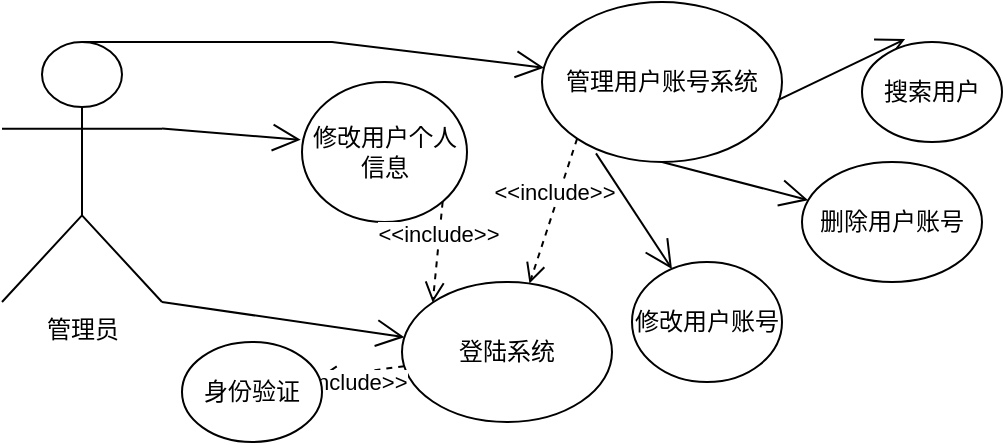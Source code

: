 <mxfile version="16.5.1" type="device"><diagram id="MFy3xQNJ5sFs8V2LK2pw" name="第 1 页"><mxGraphModel dx="1258" dy="741" grid="1" gridSize="10" guides="1" tooltips="1" connect="1" arrows="1" fold="1" page="1" pageScale="1" pageWidth="827" pageHeight="1169" math="0" shadow="0"><root><mxCell id="0"/><mxCell id="1" parent="0"/><mxCell id="VHe84KzeBTY_9wUADy3F-3" value="登陆系统" style="ellipse;whiteSpace=wrap;html=1;" parent="1" vertex="1"><mxGeometry x="290" y="460" width="105" height="70" as="geometry"/></mxCell><mxCell id="VHe84KzeBTY_9wUADy3F-6" value="&amp;lt;&amp;lt;include&amp;gt;&amp;gt;" style="html=1;verticalAlign=bottom;endArrow=open;dashed=1;endSize=8;rounded=0;entryX=0.971;entryY=0.36;entryDx=0;entryDy=0;entryPerimeter=0;" parent="1" source="VHe84KzeBTY_9wUADy3F-3" target="VHe84KzeBTY_9wUADy3F-7" edge="1"><mxGeometry x="0.428" y="13" relative="1" as="geometry"><mxPoint x="405" y="740" as="sourcePoint"/><mxPoint x="315" y="700" as="targetPoint"/><mxPoint as="offset"/></mxGeometry></mxCell><mxCell id="VHe84KzeBTY_9wUADy3F-7" value="身份验证" style="ellipse;whiteSpace=wrap;html=1;" parent="1" vertex="1"><mxGeometry x="180" y="490" width="70" height="50" as="geometry"/></mxCell><mxCell id="VHe84KzeBTY_9wUADy3F-54" value="管理员" style="shape=umlActor;verticalLabelPosition=bottom;verticalAlign=top;html=1;" parent="1" vertex="1"><mxGeometry x="90" y="340" width="80" height="130" as="geometry"/></mxCell><mxCell id="VHe84KzeBTY_9wUADy3F-63" value="" style="endArrow=open;endFill=1;endSize=12;html=1;rounded=0;exitX=1;exitY=1;exitDx=0;exitDy=0;exitPerimeter=0;" parent="1" source="VHe84KzeBTY_9wUADy3F-54" target="VHe84KzeBTY_9wUADy3F-3" edge="1"><mxGeometry width="160" relative="1" as="geometry"><mxPoint x="405" y="580" as="sourcePoint"/><mxPoint x="565" y="580" as="targetPoint"/></mxGeometry></mxCell><mxCell id="VHe84KzeBTY_9wUADy3F-88" value="修改用户个人信息" style="ellipse;whiteSpace=wrap;html=1;" parent="1" vertex="1"><mxGeometry x="240" y="360" width="82.5" height="70" as="geometry"/></mxCell><mxCell id="VHe84KzeBTY_9wUADy3F-89" value="管理用户账号系统" style="ellipse;whiteSpace=wrap;html=1;" parent="1" vertex="1"><mxGeometry x="360" y="320" width="120" height="80" as="geometry"/></mxCell><mxCell id="VHe84KzeBTY_9wUADy3F-96" value="&amp;lt;&amp;lt;include&amp;gt;&amp;gt;" style="html=1;verticalAlign=bottom;endArrow=open;dashed=1;endSize=8;rounded=0;exitX=1;exitY=1;exitDx=0;exitDy=0;entryX=0;entryY=0;entryDx=0;entryDy=0;" parent="1" source="VHe84KzeBTY_9wUADy3F-88" target="VHe84KzeBTY_9wUADy3F-3" edge="1"><mxGeometry relative="1" as="geometry"><mxPoint x="785" y="560" as="sourcePoint"/><mxPoint x="740.82" y="731.68" as="targetPoint"/><Array as="points"/></mxGeometry></mxCell><mxCell id="VHe84KzeBTY_9wUADy3F-97" value="" style="endArrow=open;endFill=1;endSize=12;html=1;rounded=0;exitX=0.5;exitY=0;exitDx=0;exitDy=0;exitPerimeter=0;" parent="1" source="VHe84KzeBTY_9wUADy3F-54" target="VHe84KzeBTY_9wUADy3F-89" edge="1"><mxGeometry width="160" relative="1" as="geometry"><mxPoint x="75" y="340" as="sourcePoint"/><mxPoint x="615" y="390" as="targetPoint"/><Array as="points"><mxPoint x="255" y="340"/></Array></mxGeometry></mxCell><mxCell id="VHe84KzeBTY_9wUADy3F-98" value="&amp;lt;&amp;lt;include&amp;gt;&amp;gt;" style="html=1;verticalAlign=bottom;endArrow=open;dashed=1;endSize=8;rounded=0;exitX=0;exitY=1;exitDx=0;exitDy=0;" parent="1" source="VHe84KzeBTY_9wUADy3F-89" target="VHe84KzeBTY_9wUADy3F-3" edge="1"><mxGeometry relative="1" as="geometry"><mxPoint x="785" y="540" as="sourcePoint"/><mxPoint x="685.005" y="621.3" as="targetPoint"/><Array as="points"/></mxGeometry></mxCell><mxCell id="VHe84KzeBTY_9wUADy3F-102" value="" style="endArrow=open;endFill=1;endSize=12;html=1;rounded=0;exitX=0.225;exitY=0.946;exitDx=0;exitDy=0;exitPerimeter=0;" parent="1" source="VHe84KzeBTY_9wUADy3F-89" target="VHe84KzeBTY_9wUADy3F-105" edge="1"><mxGeometry width="160" relative="1" as="geometry"><mxPoint x="455" y="530" as="sourcePoint"/><mxPoint x="675" y="510" as="targetPoint"/></mxGeometry></mxCell><mxCell id="VHe84KzeBTY_9wUADy3F-103" value="" style="endArrow=open;endFill=1;endSize=12;html=1;rounded=0;exitX=0.5;exitY=1;exitDx=0;exitDy=0;" parent="1" source="VHe84KzeBTY_9wUADy3F-89" target="VHe84KzeBTY_9wUADy3F-106" edge="1"><mxGeometry width="160" relative="1" as="geometry"><mxPoint x="455" y="530" as="sourcePoint"/><mxPoint x="755" y="550" as="targetPoint"/></mxGeometry></mxCell><mxCell id="VHe84KzeBTY_9wUADy3F-104" value="" style="endArrow=open;endFill=1;endSize=12;html=1;rounded=0;exitX=0.983;exitY=0.613;exitDx=0;exitDy=0;exitPerimeter=0;entryX=0.308;entryY=-0.029;entryDx=0;entryDy=0;entryPerimeter=0;" parent="1" source="VHe84KzeBTY_9wUADy3F-89" target="VHe84KzeBTY_9wUADy3F-107" edge="1"><mxGeometry width="160" relative="1" as="geometry"><mxPoint x="455" y="530" as="sourcePoint"/><mxPoint x="855" y="570" as="targetPoint"/></mxGeometry></mxCell><mxCell id="VHe84KzeBTY_9wUADy3F-105" value="修改用户账号" style="ellipse;whiteSpace=wrap;html=1;" parent="1" vertex="1"><mxGeometry x="405" y="450" width="75" height="60" as="geometry"/></mxCell><mxCell id="VHe84KzeBTY_9wUADy3F-106" value="删除用户账号" style="ellipse;whiteSpace=wrap;html=1;" parent="1" vertex="1"><mxGeometry x="490" y="400" width="90" height="60" as="geometry"/></mxCell><mxCell id="VHe84KzeBTY_9wUADy3F-107" value="搜索用户" style="ellipse;whiteSpace=wrap;html=1;" parent="1" vertex="1"><mxGeometry x="520" y="340" width="70" height="50" as="geometry"/></mxCell><mxCell id="FigLOnkthWvLu7OCeCNU-1" value="" style="endArrow=open;endFill=1;endSize=12;html=1;rounded=0;exitX=1;exitY=0.333;exitDx=0;exitDy=0;exitPerimeter=0;entryX=-0.008;entryY=0.413;entryDx=0;entryDy=0;entryPerimeter=0;" edge="1" parent="1" source="VHe84KzeBTY_9wUADy3F-54" target="VHe84KzeBTY_9wUADy3F-88"><mxGeometry width="160" relative="1" as="geometry"><mxPoint x="110" y="440" as="sourcePoint"/><mxPoint x="355.912" y="545.997" as="targetPoint"/></mxGeometry></mxCell></root></mxGraphModel></diagram></mxfile>